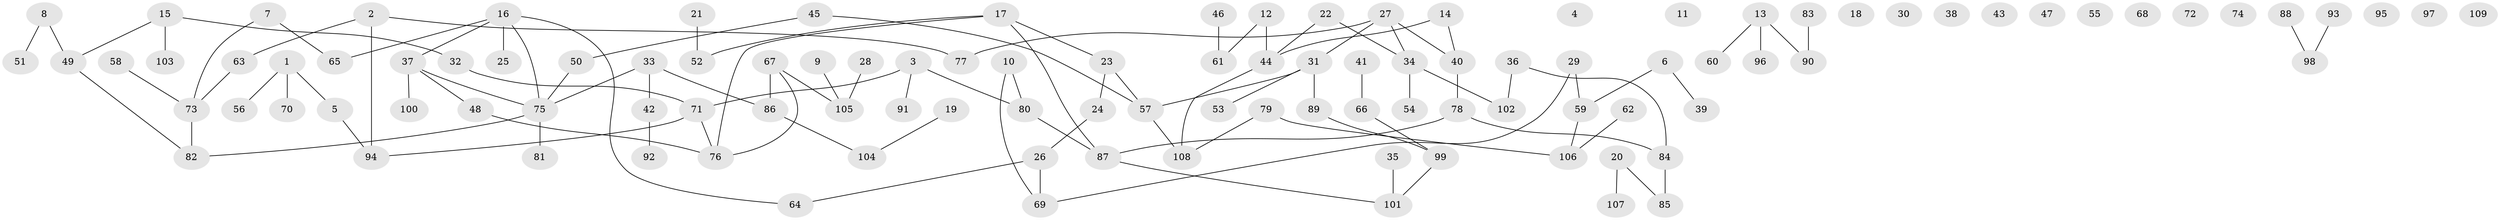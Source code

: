 // Generated by graph-tools (version 1.1) at 2025/12/03/09/25 04:12:52]
// undirected, 109 vertices, 108 edges
graph export_dot {
graph [start="1"]
  node [color=gray90,style=filled];
  1;
  2;
  3;
  4;
  5;
  6;
  7;
  8;
  9;
  10;
  11;
  12;
  13;
  14;
  15;
  16;
  17;
  18;
  19;
  20;
  21;
  22;
  23;
  24;
  25;
  26;
  27;
  28;
  29;
  30;
  31;
  32;
  33;
  34;
  35;
  36;
  37;
  38;
  39;
  40;
  41;
  42;
  43;
  44;
  45;
  46;
  47;
  48;
  49;
  50;
  51;
  52;
  53;
  54;
  55;
  56;
  57;
  58;
  59;
  60;
  61;
  62;
  63;
  64;
  65;
  66;
  67;
  68;
  69;
  70;
  71;
  72;
  73;
  74;
  75;
  76;
  77;
  78;
  79;
  80;
  81;
  82;
  83;
  84;
  85;
  86;
  87;
  88;
  89;
  90;
  91;
  92;
  93;
  94;
  95;
  96;
  97;
  98;
  99;
  100;
  101;
  102;
  103;
  104;
  105;
  106;
  107;
  108;
  109;
  1 -- 5;
  1 -- 56;
  1 -- 70;
  2 -- 63;
  2 -- 77;
  2 -- 94;
  3 -- 71;
  3 -- 80;
  3 -- 91;
  5 -- 94;
  6 -- 39;
  6 -- 59;
  7 -- 65;
  7 -- 73;
  8 -- 49;
  8 -- 51;
  9 -- 105;
  10 -- 69;
  10 -- 80;
  12 -- 44;
  12 -- 61;
  13 -- 60;
  13 -- 90;
  13 -- 96;
  14 -- 40;
  14 -- 44;
  15 -- 32;
  15 -- 49;
  15 -- 103;
  16 -- 25;
  16 -- 37;
  16 -- 64;
  16 -- 65;
  16 -- 75;
  17 -- 23;
  17 -- 52;
  17 -- 76;
  17 -- 87;
  19 -- 104;
  20 -- 85;
  20 -- 107;
  21 -- 52;
  22 -- 34;
  22 -- 44;
  23 -- 24;
  23 -- 57;
  24 -- 26;
  26 -- 64;
  26 -- 69;
  27 -- 31;
  27 -- 34;
  27 -- 40;
  27 -- 77;
  28 -- 105;
  29 -- 59;
  29 -- 69;
  31 -- 53;
  31 -- 57;
  31 -- 89;
  32 -- 71;
  33 -- 42;
  33 -- 75;
  33 -- 86;
  34 -- 54;
  34 -- 102;
  35 -- 101;
  36 -- 84;
  36 -- 102;
  37 -- 48;
  37 -- 75;
  37 -- 100;
  40 -- 78;
  41 -- 66;
  42 -- 92;
  44 -- 108;
  45 -- 50;
  45 -- 57;
  46 -- 61;
  48 -- 76;
  49 -- 82;
  50 -- 75;
  57 -- 108;
  58 -- 73;
  59 -- 106;
  62 -- 106;
  63 -- 73;
  66 -- 99;
  67 -- 76;
  67 -- 86;
  67 -- 105;
  71 -- 76;
  71 -- 94;
  73 -- 82;
  75 -- 81;
  75 -- 82;
  78 -- 84;
  78 -- 87;
  79 -- 106;
  79 -- 108;
  80 -- 87;
  83 -- 90;
  84 -- 85;
  86 -- 104;
  87 -- 101;
  88 -- 98;
  89 -- 99;
  93 -- 98;
  99 -- 101;
}
